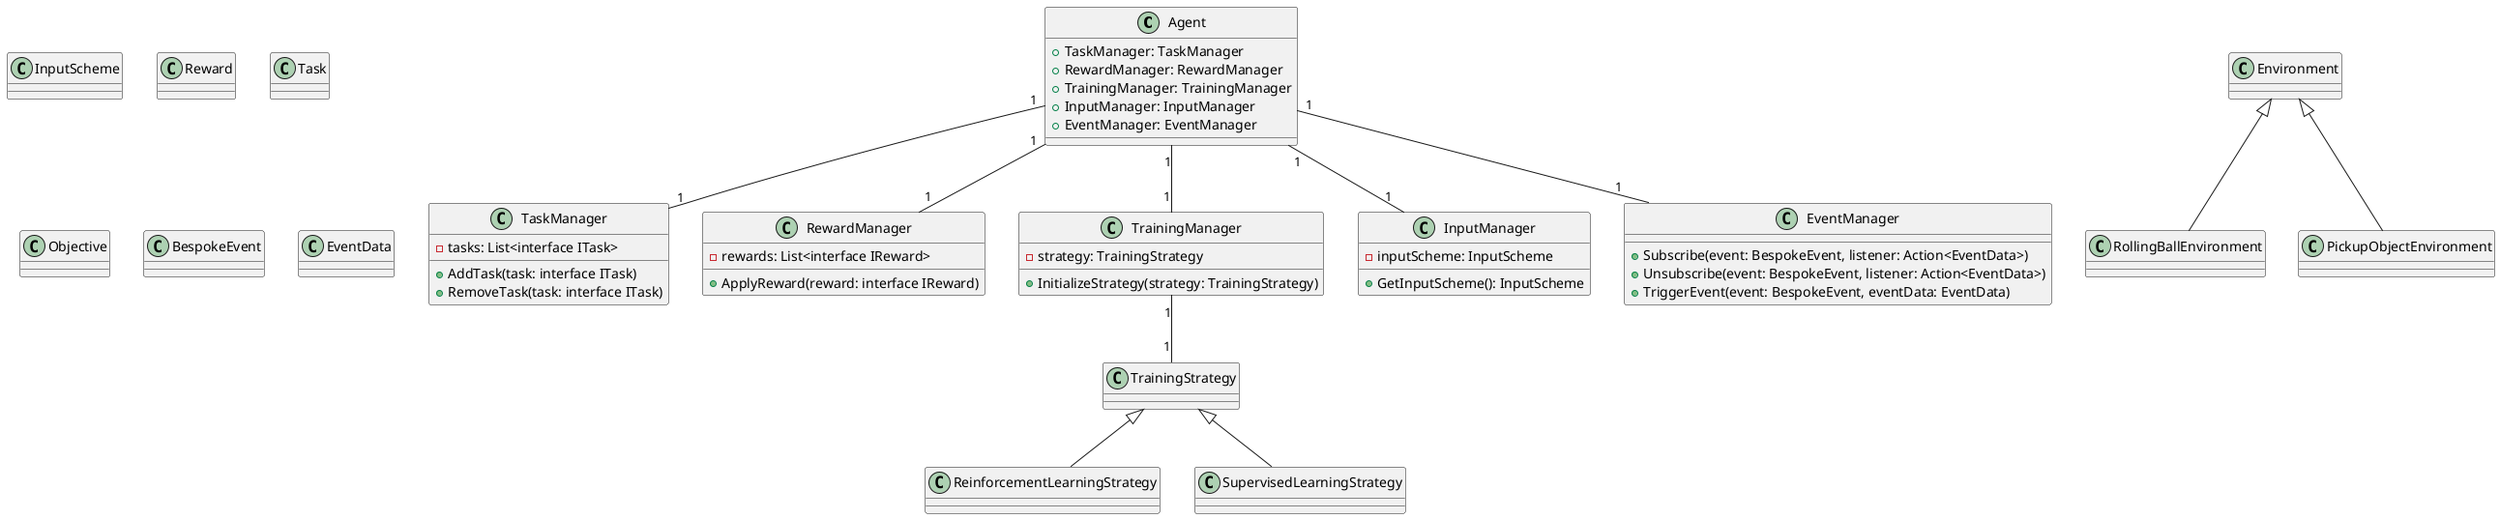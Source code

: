 ﻿@startuml AlternateTrainer

!define ITask interface ITask
!define IObjective interface IObjective
!define IReward interface IReward

class Agent {
    +TaskManager: TaskManager
    +RewardManager: RewardManager
    +TrainingManager: TrainingManager
    +InputManager: InputManager
    +EventManager: EventManager
}

class TaskManager {
    -tasks: List<ITask>
    +AddTask(task: ITask)
    +RemoveTask(task: ITask)
}

class RewardManager {
    -rewards: List<IReward>
    +ApplyReward(reward: IReward)
}

class TrainingManager {
    -strategy: TrainingStrategy
    +InitializeStrategy(strategy: TrainingStrategy)
}

class InputManager {
    -inputScheme: InputScheme
    +GetInputScheme(): InputScheme
}

class EventManager {
    +Subscribe(event: BespokeEvent, listener: Action<EventData>)
    +Unsubscribe(event: BespokeEvent, listener: Action<EventData>)
    +TriggerEvent(event: BespokeEvent, eventData: EventData)
}

class TrainingStrategy {
}

class ReinforcementLearningStrategy {
}

class SupervisedLearningStrategy {
}

class Environment {
}

class RollingBallEnvironment {
}

class PickupObjectEnvironment {
}

class InputScheme {
}

class Reward {
}

class Task {
}

class Objective {
}

class BespokeEvent {
}

class EventData {
}


Agent "1" -- "1" TaskManager
Agent "1" -- "1" RewardManager
Agent "1" -- "1" TrainingManager
Agent "1" -- "1" InputManager
Agent "1" -- "1" EventManager


TrainingManager "1" -- "1" TrainingStrategy
TrainingStrategy <|-- ReinforcementLearningStrategy
TrainingStrategy <|-- SupervisedLearningStrategy

Environment <|-- RollingBallEnvironment
Environment <|-- PickupObjectEnvironment

@enduml
